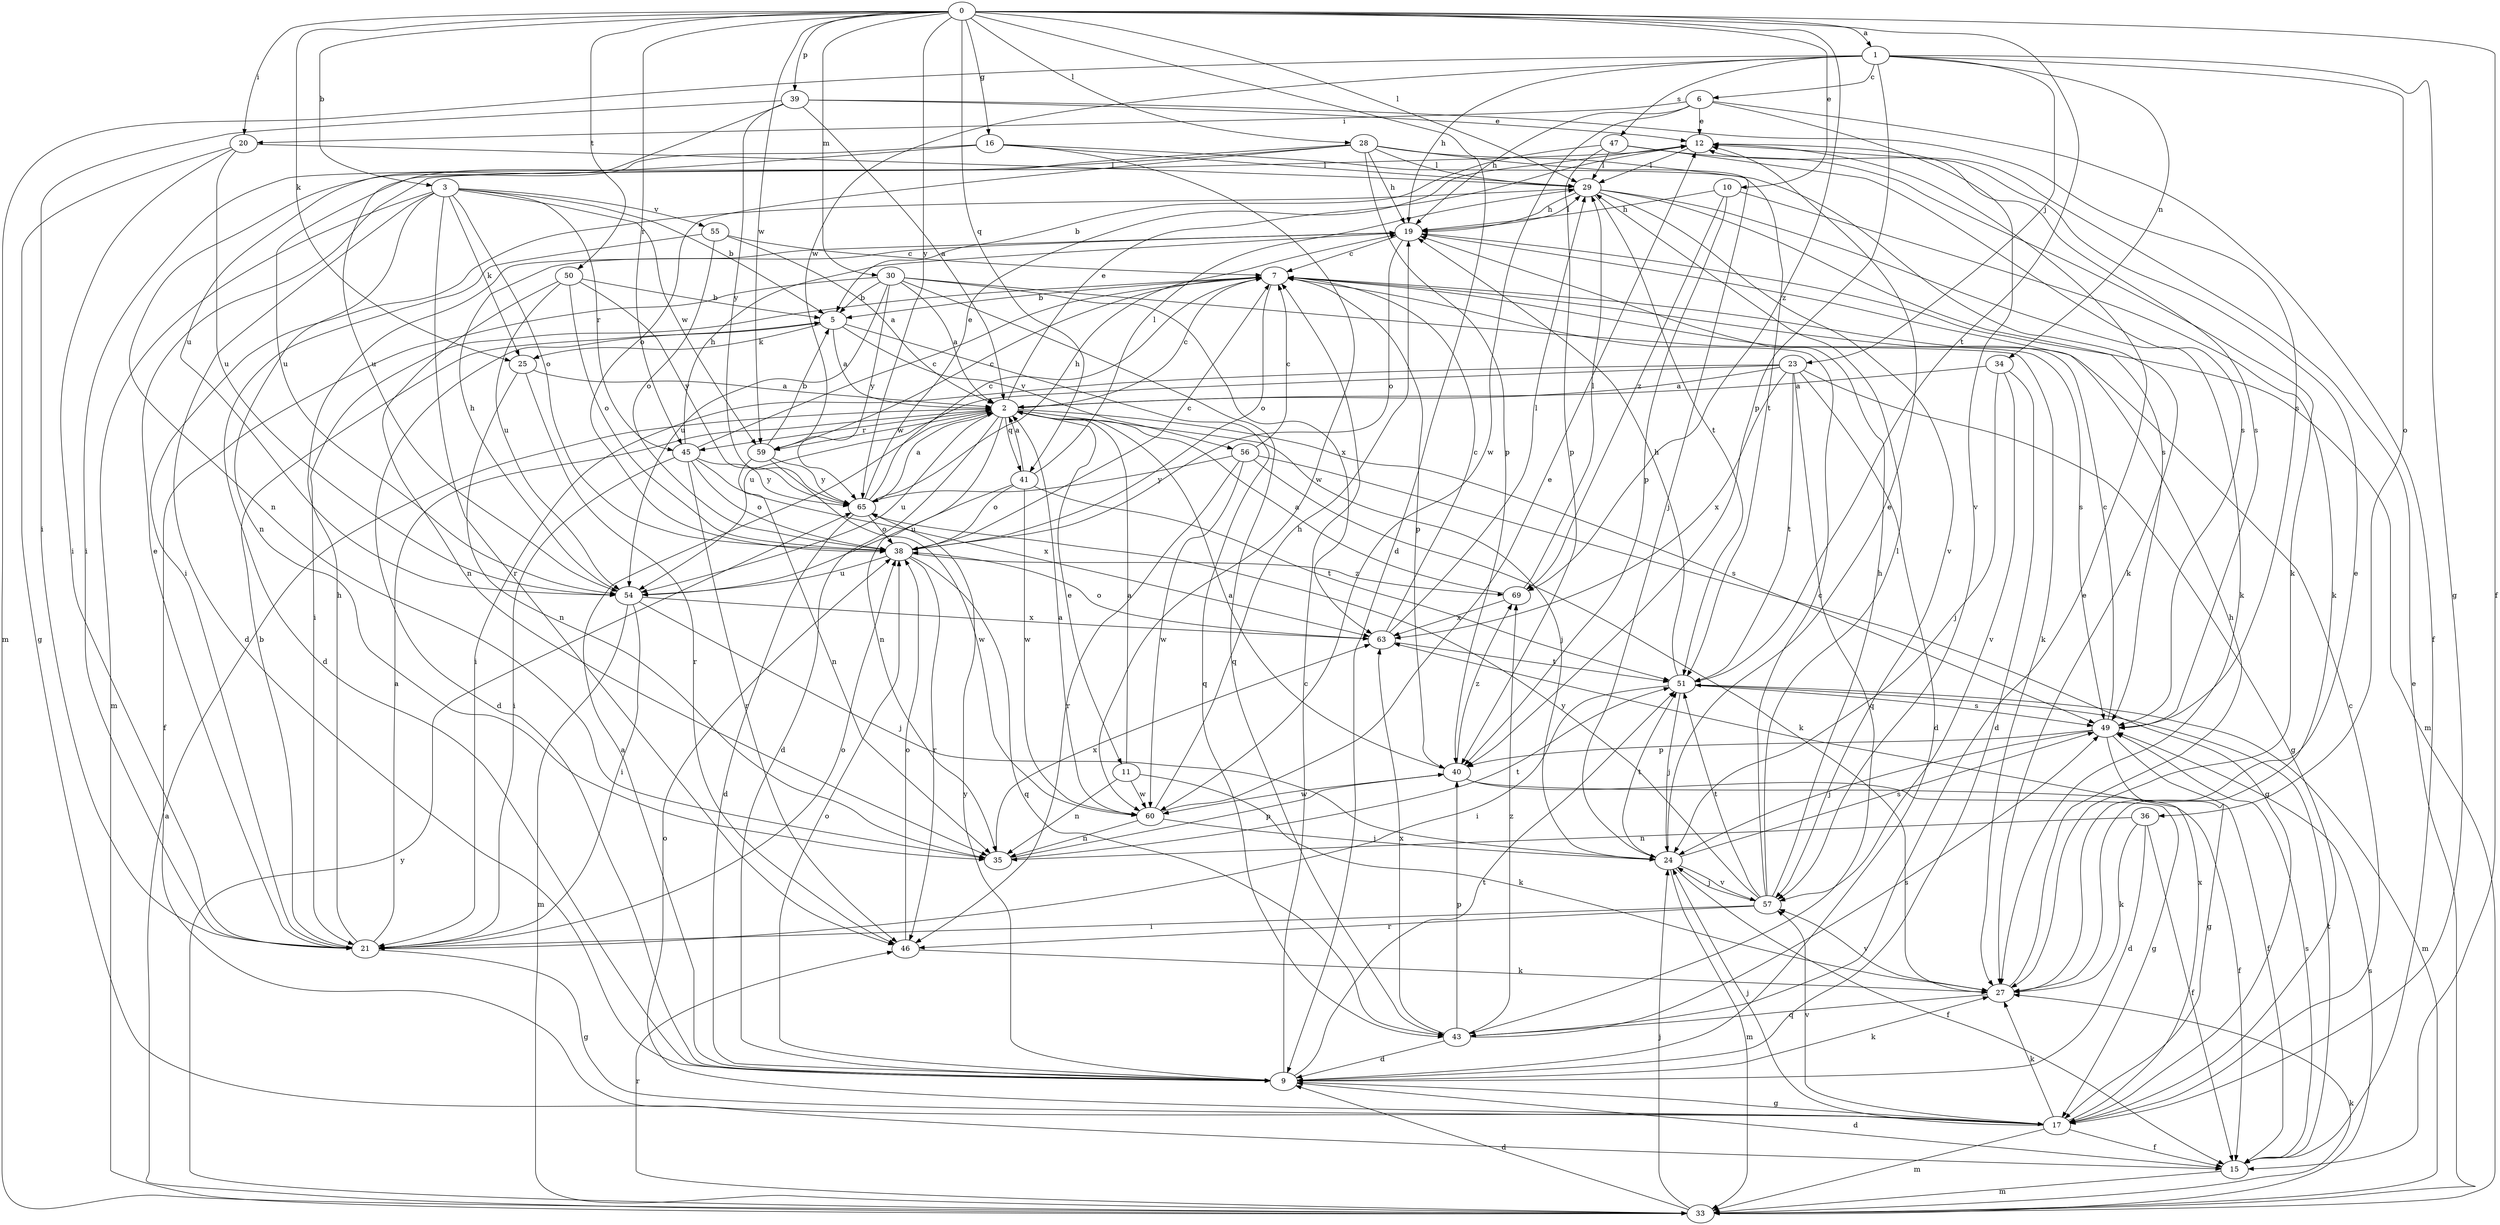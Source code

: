 strict digraph  {
0;
1;
2;
3;
5;
6;
7;
9;
10;
11;
12;
15;
16;
17;
19;
20;
21;
23;
24;
25;
27;
28;
29;
30;
33;
34;
35;
36;
38;
39;
40;
41;
43;
45;
46;
47;
49;
50;
51;
54;
55;
56;
57;
59;
60;
63;
65;
69;
0 -> 1  [label=a];
0 -> 3  [label=b];
0 -> 9  [label=d];
0 -> 10  [label=e];
0 -> 15  [label=f];
0 -> 16  [label=g];
0 -> 20  [label=i];
0 -> 25  [label=k];
0 -> 28  [label=l];
0 -> 29  [label=l];
0 -> 30  [label=m];
0 -> 39  [label=p];
0 -> 41  [label=q];
0 -> 45  [label=r];
0 -> 50  [label=t];
0 -> 51  [label=t];
0 -> 59  [label=w];
0 -> 65  [label=y];
0 -> 69  [label=z];
1 -> 6  [label=c];
1 -> 17  [label=g];
1 -> 19  [label=h];
1 -> 23  [label=j];
1 -> 33  [label=m];
1 -> 34  [label=n];
1 -> 36  [label=o];
1 -> 40  [label=p];
1 -> 47  [label=s];
1 -> 59  [label=w];
2 -> 7  [label=c];
2 -> 9  [label=d];
2 -> 11  [label=e];
2 -> 12  [label=e];
2 -> 24  [label=j];
2 -> 35  [label=n];
2 -> 41  [label=q];
2 -> 45  [label=r];
2 -> 49  [label=s];
2 -> 54  [label=u];
2 -> 59  [label=w];
3 -> 5  [label=b];
3 -> 9  [label=d];
3 -> 25  [label=k];
3 -> 33  [label=m];
3 -> 35  [label=n];
3 -> 38  [label=o];
3 -> 45  [label=r];
3 -> 46  [label=r];
3 -> 55  [label=v];
3 -> 59  [label=w];
5 -> 2  [label=a];
5 -> 9  [label=d];
5 -> 25  [label=k];
5 -> 43  [label=q];
5 -> 56  [label=v];
6 -> 12  [label=e];
6 -> 15  [label=f];
6 -> 19  [label=h];
6 -> 20  [label=i];
6 -> 57  [label=v];
6 -> 60  [label=w];
7 -> 5  [label=b];
7 -> 21  [label=i];
7 -> 38  [label=o];
7 -> 40  [label=p];
7 -> 49  [label=s];
9 -> 2  [label=a];
9 -> 7  [label=c];
9 -> 17  [label=g];
9 -> 27  [label=k];
9 -> 38  [label=o];
9 -> 51  [label=t];
9 -> 65  [label=y];
10 -> 19  [label=h];
10 -> 27  [label=k];
10 -> 40  [label=p];
10 -> 69  [label=z];
11 -> 2  [label=a];
11 -> 27  [label=k];
11 -> 35  [label=n];
11 -> 60  [label=w];
12 -> 29  [label=l];
12 -> 49  [label=s];
15 -> 9  [label=d];
15 -> 33  [label=m];
15 -> 49  [label=s];
15 -> 51  [label=t];
16 -> 29  [label=l];
16 -> 35  [label=n];
16 -> 51  [label=t];
16 -> 54  [label=u];
16 -> 60  [label=w];
17 -> 7  [label=c];
17 -> 15  [label=f];
17 -> 24  [label=j];
17 -> 27  [label=k];
17 -> 33  [label=m];
17 -> 38  [label=o];
17 -> 57  [label=v];
17 -> 63  [label=x];
19 -> 7  [label=c];
19 -> 29  [label=l];
19 -> 33  [label=m];
19 -> 38  [label=o];
20 -> 17  [label=g];
20 -> 21  [label=i];
20 -> 29  [label=l];
20 -> 54  [label=u];
21 -> 2  [label=a];
21 -> 5  [label=b];
21 -> 12  [label=e];
21 -> 17  [label=g];
21 -> 19  [label=h];
21 -> 38  [label=o];
23 -> 2  [label=a];
23 -> 9  [label=d];
23 -> 17  [label=g];
23 -> 21  [label=i];
23 -> 43  [label=q];
23 -> 51  [label=t];
23 -> 54  [label=u];
23 -> 63  [label=x];
24 -> 12  [label=e];
24 -> 15  [label=f];
24 -> 33  [label=m];
24 -> 49  [label=s];
24 -> 51  [label=t];
24 -> 57  [label=v];
25 -> 2  [label=a];
25 -> 35  [label=n];
25 -> 46  [label=r];
27 -> 12  [label=e];
27 -> 19  [label=h];
27 -> 43  [label=q];
27 -> 57  [label=v];
28 -> 19  [label=h];
28 -> 21  [label=i];
28 -> 24  [label=j];
28 -> 27  [label=k];
28 -> 29  [label=l];
28 -> 38  [label=o];
28 -> 40  [label=p];
28 -> 54  [label=u];
29 -> 19  [label=h];
29 -> 21  [label=i];
29 -> 27  [label=k];
29 -> 49  [label=s];
29 -> 51  [label=t];
29 -> 57  [label=v];
30 -> 2  [label=a];
30 -> 5  [label=b];
30 -> 15  [label=f];
30 -> 27  [label=k];
30 -> 43  [label=q];
30 -> 54  [label=u];
30 -> 63  [label=x];
30 -> 65  [label=y];
33 -> 2  [label=a];
33 -> 9  [label=d];
33 -> 12  [label=e];
33 -> 24  [label=j];
33 -> 27  [label=k];
33 -> 46  [label=r];
33 -> 49  [label=s];
33 -> 65  [label=y];
34 -> 2  [label=a];
34 -> 9  [label=d];
34 -> 24  [label=j];
34 -> 57  [label=v];
35 -> 40  [label=p];
35 -> 51  [label=t];
35 -> 63  [label=x];
36 -> 9  [label=d];
36 -> 15  [label=f];
36 -> 27  [label=k];
36 -> 35  [label=n];
38 -> 7  [label=c];
38 -> 43  [label=q];
38 -> 46  [label=r];
38 -> 54  [label=u];
38 -> 69  [label=z];
39 -> 2  [label=a];
39 -> 12  [label=e];
39 -> 21  [label=i];
39 -> 49  [label=s];
39 -> 54  [label=u];
39 -> 65  [label=y];
40 -> 2  [label=a];
40 -> 15  [label=f];
40 -> 17  [label=g];
40 -> 60  [label=w];
40 -> 69  [label=z];
41 -> 2  [label=a];
41 -> 29  [label=l];
41 -> 38  [label=o];
41 -> 51  [label=t];
41 -> 54  [label=u];
41 -> 60  [label=w];
43 -> 9  [label=d];
43 -> 12  [label=e];
43 -> 40  [label=p];
43 -> 49  [label=s];
43 -> 63  [label=x];
43 -> 69  [label=z];
45 -> 7  [label=c];
45 -> 19  [label=h];
45 -> 21  [label=i];
45 -> 38  [label=o];
45 -> 46  [label=r];
45 -> 63  [label=x];
45 -> 65  [label=y];
46 -> 27  [label=k];
46 -> 38  [label=o];
47 -> 5  [label=b];
47 -> 27  [label=k];
47 -> 29  [label=l];
47 -> 40  [label=p];
47 -> 49  [label=s];
49 -> 7  [label=c];
49 -> 15  [label=f];
49 -> 17  [label=g];
49 -> 24  [label=j];
49 -> 40  [label=p];
50 -> 5  [label=b];
50 -> 35  [label=n];
50 -> 38  [label=o];
50 -> 54  [label=u];
50 -> 65  [label=y];
51 -> 19  [label=h];
51 -> 21  [label=i];
51 -> 24  [label=j];
51 -> 33  [label=m];
51 -> 49  [label=s];
54 -> 19  [label=h];
54 -> 21  [label=i];
54 -> 24  [label=j];
54 -> 33  [label=m];
54 -> 63  [label=x];
55 -> 2  [label=a];
55 -> 7  [label=c];
55 -> 9  [label=d];
55 -> 38  [label=o];
56 -> 7  [label=c];
56 -> 17  [label=g];
56 -> 27  [label=k];
56 -> 46  [label=r];
56 -> 60  [label=w];
56 -> 65  [label=y];
57 -> 7  [label=c];
57 -> 19  [label=h];
57 -> 21  [label=i];
57 -> 24  [label=j];
57 -> 29  [label=l];
57 -> 46  [label=r];
57 -> 51  [label=t];
57 -> 65  [label=y];
59 -> 5  [label=b];
59 -> 7  [label=c];
59 -> 35  [label=n];
59 -> 60  [label=w];
59 -> 65  [label=y];
60 -> 2  [label=a];
60 -> 12  [label=e];
60 -> 19  [label=h];
60 -> 24  [label=j];
60 -> 35  [label=n];
63 -> 7  [label=c];
63 -> 29  [label=l];
63 -> 38  [label=o];
63 -> 51  [label=t];
65 -> 2  [label=a];
65 -> 7  [label=c];
65 -> 9  [label=d];
65 -> 12  [label=e];
65 -> 19  [label=h];
65 -> 38  [label=o];
69 -> 2  [label=a];
69 -> 29  [label=l];
69 -> 63  [label=x];
}
